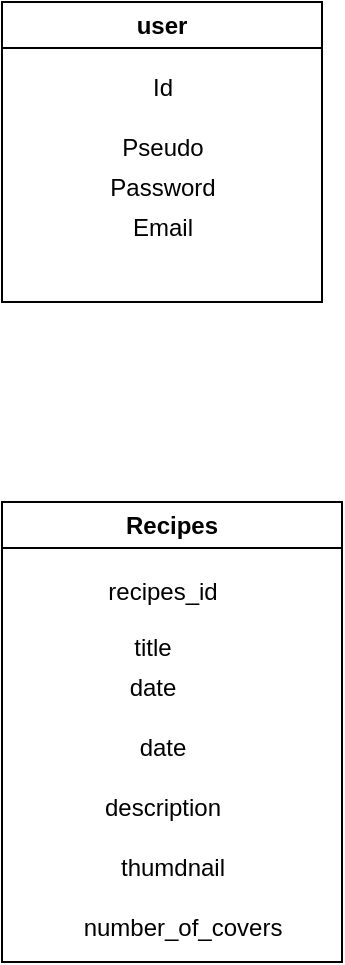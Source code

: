 <mxfile version="21.2.1" type="github">
  <diagram name="Page-1" id="wj9166zeu8E6wCw7k_po">
    <mxGraphModel dx="880" dy="476" grid="1" gridSize="10" guides="1" tooltips="1" connect="1" arrows="1" fold="1" page="1" pageScale="1" pageWidth="827" pageHeight="1169" math="0" shadow="0">
      <root>
        <mxCell id="0" />
        <mxCell id="1" parent="0" />
        <mxCell id="bdfGBAIHHRgrsFEkhaWC-1" value="user" style="swimlane;whiteSpace=wrap;html=1;" vertex="1" parent="1">
          <mxGeometry x="60" y="110" width="160" height="150" as="geometry" />
        </mxCell>
        <mxCell id="bdfGBAIHHRgrsFEkhaWC-3" value="Pseudo" style="text;html=1;align=center;verticalAlign=middle;resizable=0;points=[];autosize=1;strokeColor=none;fillColor=none;" vertex="1" parent="bdfGBAIHHRgrsFEkhaWC-1">
          <mxGeometry x="50" y="58" width="60" height="30" as="geometry" />
        </mxCell>
        <mxCell id="bdfGBAIHHRgrsFEkhaWC-2" value="Id" style="text;html=1;align=center;verticalAlign=middle;resizable=0;points=[];autosize=1;strokeColor=none;fillColor=none;" vertex="1" parent="1">
          <mxGeometry x="125" y="138" width="30" height="30" as="geometry" />
        </mxCell>
        <mxCell id="bdfGBAIHHRgrsFEkhaWC-6" value="Password" style="text;html=1;align=center;verticalAlign=middle;resizable=0;points=[];autosize=1;strokeColor=none;fillColor=none;" vertex="1" parent="1">
          <mxGeometry x="100" y="188" width="80" height="30" as="geometry" />
        </mxCell>
        <mxCell id="bdfGBAIHHRgrsFEkhaWC-7" value="Email" style="text;html=1;align=center;verticalAlign=middle;resizable=0;points=[];autosize=1;strokeColor=none;fillColor=none;" vertex="1" parent="1">
          <mxGeometry x="115" y="208" width="50" height="30" as="geometry" />
        </mxCell>
        <mxCell id="bdfGBAIHHRgrsFEkhaWC-8" value="Recipes" style="swimlane;whiteSpace=wrap;html=1;" vertex="1" parent="1">
          <mxGeometry x="60" y="360" width="170" height="230" as="geometry" />
        </mxCell>
        <mxCell id="bdfGBAIHHRgrsFEkhaWC-9" value="recipes_id" style="text;html=1;align=center;verticalAlign=middle;resizable=0;points=[];autosize=1;strokeColor=none;fillColor=none;" vertex="1" parent="bdfGBAIHHRgrsFEkhaWC-8">
          <mxGeometry x="40" y="30" width="80" height="30" as="geometry" />
        </mxCell>
        <mxCell id="bdfGBAIHHRgrsFEkhaWC-12" value="title" style="text;html=1;align=center;verticalAlign=middle;resizable=0;points=[];autosize=1;strokeColor=none;fillColor=none;" vertex="1" parent="bdfGBAIHHRgrsFEkhaWC-8">
          <mxGeometry x="55" y="58" width="40" height="30" as="geometry" />
        </mxCell>
        <mxCell id="bdfGBAIHHRgrsFEkhaWC-19" value="thumdnail" style="text;html=1;align=center;verticalAlign=middle;resizable=0;points=[];autosize=1;strokeColor=none;fillColor=none;" vertex="1" parent="bdfGBAIHHRgrsFEkhaWC-8">
          <mxGeometry x="45" y="168" width="80" height="30" as="geometry" />
        </mxCell>
        <mxCell id="bdfGBAIHHRgrsFEkhaWC-13" value="date" style="text;html=1;align=center;verticalAlign=middle;resizable=0;points=[];autosize=1;strokeColor=none;fillColor=none;" vertex="1" parent="1">
          <mxGeometry x="110" y="438" width="50" height="30" as="geometry" />
        </mxCell>
        <mxCell id="bdfGBAIHHRgrsFEkhaWC-14" value="date" style="text;html=1;align=center;verticalAlign=middle;resizable=0;points=[];autosize=1;strokeColor=none;fillColor=none;" vertex="1" parent="1">
          <mxGeometry x="115" y="468" width="50" height="30" as="geometry" />
        </mxCell>
        <mxCell id="bdfGBAIHHRgrsFEkhaWC-15" value="description" style="text;html=1;align=center;verticalAlign=middle;resizable=0;points=[];autosize=1;strokeColor=none;fillColor=none;" vertex="1" parent="1">
          <mxGeometry x="100" y="498" width="80" height="30" as="geometry" />
        </mxCell>
        <mxCell id="bdfGBAIHHRgrsFEkhaWC-20" value="number_of_covers" style="text;html=1;align=center;verticalAlign=middle;resizable=0;points=[];autosize=1;strokeColor=none;fillColor=none;" vertex="1" parent="1">
          <mxGeometry x="90" y="558" width="120" height="30" as="geometry" />
        </mxCell>
      </root>
    </mxGraphModel>
  </diagram>
</mxfile>
